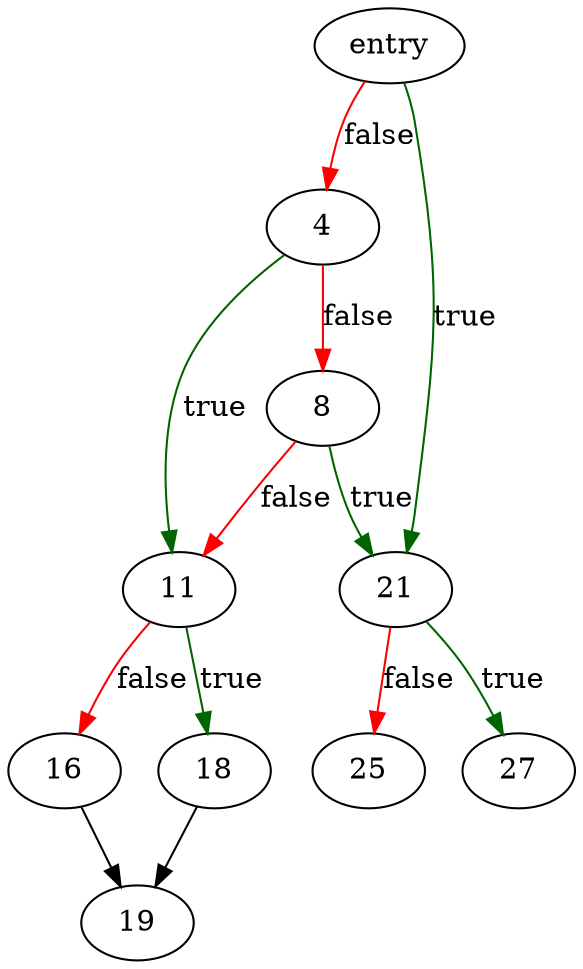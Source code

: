 digraph "close_stdout" {
	// Node definitions.
	0 [label=entry];
	4;
	8;
	11;
	16;
	18;
	19;
	21;
	25;
	27;

	// Edge definitions.
	0 -> 4 [
		color=red
		label=false
	];
	0 -> 21 [
		color=darkgreen
		label=true
	];
	4 -> 8 [
		color=red
		label=false
	];
	4 -> 11 [
		color=darkgreen
		label=true
	];
	8 -> 11 [
		color=red
		label=false
	];
	8 -> 21 [
		color=darkgreen
		label=true
	];
	11 -> 16 [
		color=red
		label=false
	];
	11 -> 18 [
		color=darkgreen
		label=true
	];
	16 -> 19;
	18 -> 19;
	21 -> 25 [
		color=red
		label=false
	];
	21 -> 27 [
		color=darkgreen
		label=true
	];
}
